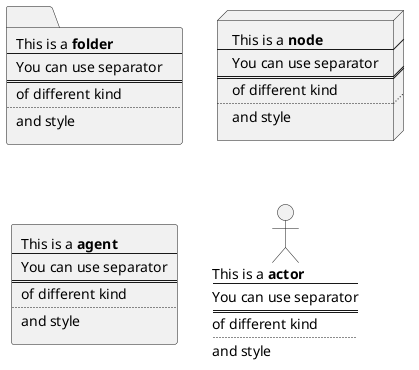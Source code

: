 @startuml
folder folder [
    This is a <b>folder</b>
    ----
    You can use separator
    ====
    of different kind
    ....
    and style
]
node node [
    This is a <b>node</b>
    ----
    You can use separator
    ====
    of different kind
    ....
    and style
]
agent agent [
    This is a <b>agent</b>
    ----
    You can use separator
    ====
    of different kind
    ....
    and style
]
actor actor [
    This is a <b>actor</b>
    ----
    You can use separator
    ====
    of different kind
    ....
    and style
]
@enduml